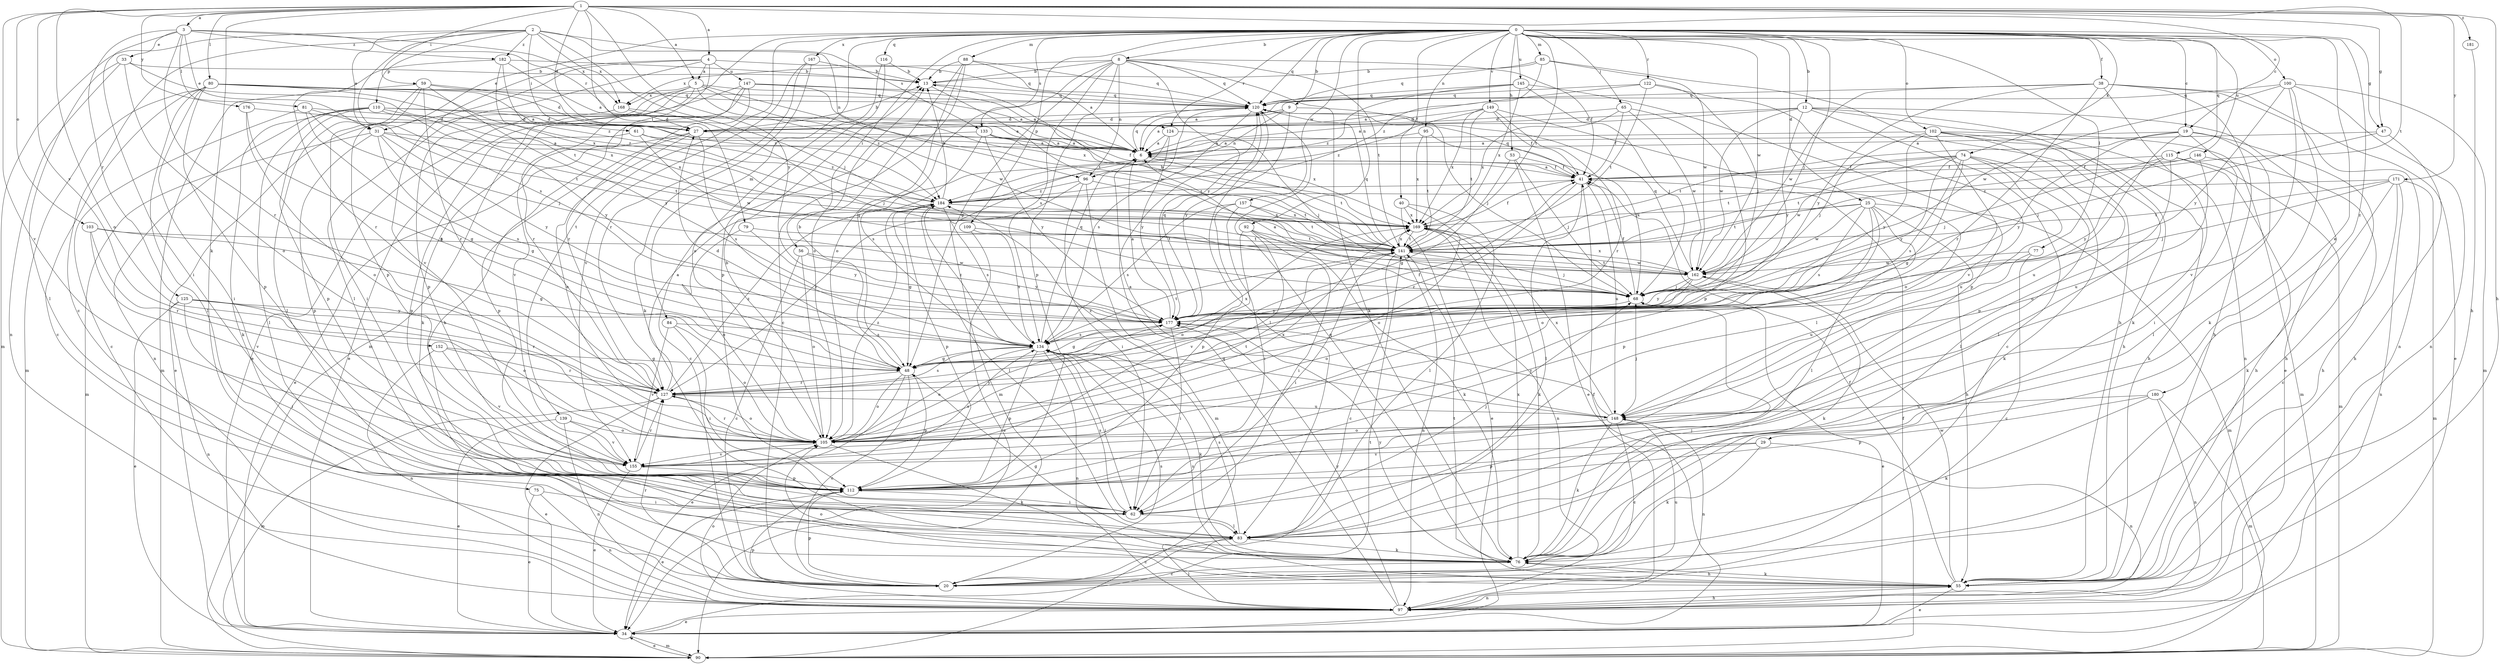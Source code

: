 strict digraph  {
0;
1;
2;
3;
4;
5;
6;
8;
9;
12;
13;
19;
20;
25;
27;
29;
31;
33;
34;
38;
40;
41;
47;
48;
53;
55;
56;
59;
61;
62;
65;
68;
74;
75;
76;
77;
79;
80;
81;
83;
84;
85;
88;
90;
92;
95;
96;
97;
100;
102;
103;
105;
109;
110;
112;
115;
116;
120;
122;
124;
125;
127;
133;
134;
139;
141;
145;
146;
147;
148;
149;
152;
155;
157;
162;
167;
168;
169;
171;
176;
177;
180;
181;
182;
184;
0 -> 8  [label=b];
0 -> 9  [label=b];
0 -> 12  [label=b];
0 -> 19  [label=c];
0 -> 25  [label=d];
0 -> 29  [label=e];
0 -> 31  [label=e];
0 -> 38  [label=f];
0 -> 40  [label=f];
0 -> 47  [label=g];
0 -> 53  [label=h];
0 -> 56  [label=i];
0 -> 65  [label=j];
0 -> 68  [label=j];
0 -> 74  [label=k];
0 -> 77  [label=l];
0 -> 84  [label=m];
0 -> 85  [label=m];
0 -> 88  [label=m];
0 -> 90  [label=m];
0 -> 92  [label=n];
0 -> 95  [label=n];
0 -> 100  [label=o];
0 -> 102  [label=o];
0 -> 109  [label=p];
0 -> 115  [label=q];
0 -> 116  [label=q];
0 -> 120  [label=q];
0 -> 122  [label=r];
0 -> 124  [label=r];
0 -> 133  [label=s];
0 -> 139  [label=t];
0 -> 141  [label=t];
0 -> 145  [label=u];
0 -> 146  [label=u];
0 -> 149  [label=v];
0 -> 157  [label=w];
0 -> 162  [label=w];
0 -> 167  [label=x];
0 -> 180  [label=z];
1 -> 3  [label=a];
1 -> 4  [label=a];
1 -> 5  [label=a];
1 -> 19  [label=c];
1 -> 27  [label=d];
1 -> 47  [label=g];
1 -> 55  [label=h];
1 -> 59  [label=i];
1 -> 75  [label=k];
1 -> 79  [label=l];
1 -> 80  [label=l];
1 -> 103  [label=o];
1 -> 105  [label=o];
1 -> 141  [label=t];
1 -> 152  [label=v];
1 -> 155  [label=v];
1 -> 171  [label=y];
1 -> 176  [label=y];
1 -> 177  [label=y];
1 -> 181  [label=z];
2 -> 20  [label=c];
2 -> 31  [label=e];
2 -> 61  [label=i];
2 -> 68  [label=j];
2 -> 90  [label=m];
2 -> 96  [label=n];
2 -> 110  [label=p];
2 -> 133  [label=s];
2 -> 134  [label=s];
2 -> 168  [label=x];
2 -> 182  [label=z];
3 -> 31  [label=e];
3 -> 33  [label=e];
3 -> 62  [label=i];
3 -> 81  [label=l];
3 -> 124  [label=r];
3 -> 125  [label=r];
3 -> 127  [label=r];
3 -> 168  [label=x];
3 -> 182  [label=z];
4 -> 5  [label=a];
4 -> 55  [label=h];
4 -> 83  [label=l];
4 -> 112  [label=p];
4 -> 120  [label=q];
4 -> 147  [label=u];
4 -> 155  [label=v];
5 -> 6  [label=a];
5 -> 34  [label=e];
5 -> 112  [label=p];
5 -> 127  [label=r];
5 -> 141  [label=t];
5 -> 162  [label=w];
5 -> 168  [label=x];
5 -> 184  [label=z];
6 -> 41  [label=f];
6 -> 120  [label=q];
6 -> 141  [label=t];
8 -> 13  [label=b];
8 -> 41  [label=f];
8 -> 48  [label=g];
8 -> 76  [label=k];
8 -> 96  [label=n];
8 -> 105  [label=o];
8 -> 112  [label=p];
8 -> 120  [label=q];
8 -> 134  [label=s];
8 -> 141  [label=t];
8 -> 168  [label=x];
8 -> 177  [label=y];
9 -> 6  [label=a];
9 -> 27  [label=d];
9 -> 68  [label=j];
9 -> 96  [label=n];
9 -> 177  [label=y];
12 -> 6  [label=a];
12 -> 20  [label=c];
12 -> 27  [label=d];
12 -> 34  [label=e];
12 -> 55  [label=h];
12 -> 97  [label=n];
12 -> 162  [label=w];
12 -> 177  [label=y];
13 -> 120  [label=q];
13 -> 162  [label=w];
19 -> 6  [label=a];
19 -> 55  [label=h];
19 -> 62  [label=i];
19 -> 83  [label=l];
19 -> 141  [label=t];
19 -> 148  [label=u];
19 -> 177  [label=y];
20 -> 112  [label=p];
20 -> 127  [label=r];
20 -> 134  [label=s];
20 -> 148  [label=u];
25 -> 55  [label=h];
25 -> 83  [label=l];
25 -> 90  [label=m];
25 -> 105  [label=o];
25 -> 112  [label=p];
25 -> 134  [label=s];
25 -> 141  [label=t];
25 -> 162  [label=w];
25 -> 169  [label=x];
27 -> 6  [label=a];
27 -> 13  [label=b];
27 -> 34  [label=e];
27 -> 105  [label=o];
27 -> 112  [label=p];
27 -> 134  [label=s];
29 -> 76  [label=k];
29 -> 97  [label=n];
29 -> 112  [label=p];
29 -> 155  [label=v];
31 -> 6  [label=a];
31 -> 48  [label=g];
31 -> 90  [label=m];
31 -> 112  [label=p];
31 -> 134  [label=s];
31 -> 141  [label=t];
31 -> 177  [label=y];
33 -> 13  [label=b];
33 -> 83  [label=l];
33 -> 97  [label=n];
33 -> 105  [label=o];
33 -> 141  [label=t];
34 -> 90  [label=m];
34 -> 141  [label=t];
38 -> 34  [label=e];
38 -> 55  [label=h];
38 -> 76  [label=k];
38 -> 97  [label=n];
38 -> 120  [label=q];
38 -> 127  [label=r];
38 -> 162  [label=w];
38 -> 177  [label=y];
40 -> 34  [label=e];
40 -> 83  [label=l];
40 -> 105  [label=o];
40 -> 169  [label=x];
41 -> 6  [label=a];
41 -> 83  [label=l];
41 -> 120  [label=q];
41 -> 127  [label=r];
41 -> 148  [label=u];
41 -> 184  [label=z];
47 -> 6  [label=a];
47 -> 55  [label=h];
47 -> 68  [label=j];
48 -> 13  [label=b];
48 -> 20  [label=c];
48 -> 27  [label=d];
48 -> 34  [label=e];
48 -> 41  [label=f];
48 -> 105  [label=o];
48 -> 112  [label=p];
48 -> 127  [label=r];
48 -> 169  [label=x];
53 -> 34  [label=e];
53 -> 41  [label=f];
53 -> 48  [label=g];
53 -> 68  [label=j];
55 -> 34  [label=e];
55 -> 41  [label=f];
55 -> 76  [label=k];
55 -> 97  [label=n];
55 -> 105  [label=o];
55 -> 134  [label=s];
55 -> 141  [label=t];
55 -> 162  [label=w];
56 -> 20  [label=c];
56 -> 105  [label=o];
56 -> 162  [label=w];
56 -> 177  [label=y];
59 -> 62  [label=i];
59 -> 83  [label=l];
59 -> 90  [label=m];
59 -> 120  [label=q];
59 -> 127  [label=r];
59 -> 177  [label=y];
59 -> 184  [label=z];
61 -> 6  [label=a];
61 -> 112  [label=p];
61 -> 162  [label=w];
61 -> 184  [label=z];
62 -> 68  [label=j];
62 -> 83  [label=l];
62 -> 134  [label=s];
65 -> 27  [label=d];
65 -> 41  [label=f];
65 -> 112  [label=p];
65 -> 162  [label=w];
65 -> 169  [label=x];
68 -> 6  [label=a];
68 -> 34  [label=e];
68 -> 41  [label=f];
68 -> 177  [label=y];
74 -> 41  [label=f];
74 -> 48  [label=g];
74 -> 76  [label=k];
74 -> 83  [label=l];
74 -> 134  [label=s];
74 -> 141  [label=t];
74 -> 148  [label=u];
74 -> 162  [label=w];
74 -> 177  [label=y];
75 -> 34  [label=e];
75 -> 62  [label=i];
75 -> 97  [label=n];
76 -> 20  [label=c];
76 -> 48  [label=g];
76 -> 55  [label=h];
76 -> 68  [label=j];
76 -> 120  [label=q];
76 -> 169  [label=x];
76 -> 177  [label=y];
77 -> 20  [label=c];
77 -> 148  [label=u];
77 -> 162  [label=w];
79 -> 105  [label=o];
79 -> 141  [label=t];
79 -> 177  [label=y];
80 -> 6  [label=a];
80 -> 20  [label=c];
80 -> 27  [label=d];
80 -> 62  [label=i];
80 -> 83  [label=l];
80 -> 90  [label=m];
80 -> 112  [label=p];
80 -> 120  [label=q];
80 -> 169  [label=x];
80 -> 184  [label=z];
81 -> 20  [label=c];
81 -> 27  [label=d];
81 -> 48  [label=g];
81 -> 68  [label=j];
81 -> 141  [label=t];
83 -> 20  [label=c];
83 -> 76  [label=k];
83 -> 134  [label=s];
84 -> 62  [label=i];
84 -> 105  [label=o];
84 -> 134  [label=s];
84 -> 155  [label=v];
85 -> 13  [label=b];
85 -> 55  [label=h];
85 -> 120  [label=q];
85 -> 162  [label=w];
85 -> 184  [label=z];
88 -> 6  [label=a];
88 -> 13  [label=b];
88 -> 20  [label=c];
88 -> 48  [label=g];
88 -> 105  [label=o];
88 -> 120  [label=q];
90 -> 34  [label=e];
90 -> 41  [label=f];
92 -> 62  [label=i];
92 -> 76  [label=k];
92 -> 105  [label=o];
92 -> 141  [label=t];
92 -> 155  [label=v];
95 -> 6  [label=a];
95 -> 68  [label=j];
95 -> 141  [label=t];
95 -> 169  [label=x];
96 -> 62  [label=i];
96 -> 90  [label=m];
96 -> 127  [label=r];
96 -> 141  [label=t];
96 -> 184  [label=z];
97 -> 34  [label=e];
97 -> 41  [label=f];
97 -> 55  [label=h];
97 -> 83  [label=l];
97 -> 105  [label=o];
97 -> 112  [label=p];
97 -> 120  [label=q];
97 -> 177  [label=y];
100 -> 76  [label=k];
100 -> 90  [label=m];
100 -> 97  [label=n];
100 -> 120  [label=q];
100 -> 155  [label=v];
100 -> 162  [label=w];
100 -> 177  [label=y];
102 -> 6  [label=a];
102 -> 55  [label=h];
102 -> 68  [label=j];
102 -> 83  [label=l];
102 -> 90  [label=m];
102 -> 105  [label=o];
102 -> 112  [label=p];
102 -> 177  [label=y];
103 -> 48  [label=g];
103 -> 127  [label=r];
103 -> 141  [label=t];
103 -> 155  [label=v];
105 -> 13  [label=b];
105 -> 76  [label=k];
105 -> 127  [label=r];
105 -> 141  [label=t];
105 -> 155  [label=v];
105 -> 169  [label=x];
105 -> 177  [label=y];
105 -> 184  [label=z];
109 -> 34  [label=e];
109 -> 134  [label=s];
109 -> 141  [label=t];
110 -> 6  [label=a];
110 -> 27  [label=d];
110 -> 76  [label=k];
110 -> 83  [label=l];
110 -> 97  [label=n];
110 -> 112  [label=p];
110 -> 169  [label=x];
110 -> 177  [label=y];
112 -> 34  [label=e];
112 -> 62  [label=i];
115 -> 41  [label=f];
115 -> 55  [label=h];
115 -> 68  [label=j];
115 -> 90  [label=m];
115 -> 105  [label=o];
115 -> 177  [label=y];
116 -> 13  [label=b];
116 -> 105  [label=o];
116 -> 112  [label=p];
120 -> 27  [label=d];
120 -> 83  [label=l];
120 -> 134  [label=s];
122 -> 6  [label=a];
122 -> 68  [label=j];
122 -> 120  [label=q];
122 -> 141  [label=t];
122 -> 155  [label=v];
124 -> 6  [label=a];
124 -> 68  [label=j];
124 -> 90  [label=m];
124 -> 177  [label=y];
125 -> 34  [label=e];
125 -> 62  [label=i];
125 -> 97  [label=n];
125 -> 105  [label=o];
125 -> 127  [label=r];
125 -> 177  [label=y];
127 -> 6  [label=a];
127 -> 34  [label=e];
127 -> 90  [label=m];
127 -> 105  [label=o];
127 -> 134  [label=s];
127 -> 148  [label=u];
127 -> 184  [label=z];
133 -> 6  [label=a];
133 -> 20  [label=c];
133 -> 41  [label=f];
133 -> 134  [label=s];
133 -> 169  [label=x];
133 -> 177  [label=y];
134 -> 48  [label=g];
134 -> 62  [label=i];
134 -> 76  [label=k];
134 -> 97  [label=n];
134 -> 105  [label=o];
134 -> 112  [label=p];
134 -> 120  [label=q];
134 -> 141  [label=t];
134 -> 184  [label=z];
139 -> 34  [label=e];
139 -> 97  [label=n];
139 -> 105  [label=o];
139 -> 155  [label=v];
141 -> 13  [label=b];
141 -> 20  [label=c];
141 -> 62  [label=i];
141 -> 68  [label=j];
141 -> 97  [label=n];
141 -> 120  [label=q];
141 -> 162  [label=w];
141 -> 169  [label=x];
145 -> 6  [label=a];
145 -> 68  [label=j];
145 -> 112  [label=p];
145 -> 120  [label=q];
145 -> 169  [label=x];
145 -> 184  [label=z];
146 -> 41  [label=f];
146 -> 55  [label=h];
146 -> 141  [label=t];
146 -> 148  [label=u];
147 -> 6  [label=a];
147 -> 34  [label=e];
147 -> 76  [label=k];
147 -> 120  [label=q];
147 -> 127  [label=r];
147 -> 155  [label=v];
147 -> 169  [label=x];
148 -> 6  [label=a];
148 -> 20  [label=c];
148 -> 68  [label=j];
148 -> 76  [label=k];
148 -> 97  [label=n];
148 -> 105  [label=o];
148 -> 169  [label=x];
148 -> 177  [label=y];
148 -> 184  [label=z];
149 -> 27  [label=d];
149 -> 41  [label=f];
149 -> 83  [label=l];
149 -> 127  [label=r];
149 -> 141  [label=t];
149 -> 169  [label=x];
149 -> 184  [label=z];
152 -> 48  [label=g];
152 -> 97  [label=n];
152 -> 127  [label=r];
152 -> 155  [label=v];
155 -> 34  [label=e];
155 -> 112  [label=p];
155 -> 127  [label=r];
155 -> 134  [label=s];
157 -> 62  [label=i];
157 -> 112  [label=p];
157 -> 134  [label=s];
157 -> 141  [label=t];
157 -> 169  [label=x];
162 -> 68  [label=j];
162 -> 76  [label=k];
162 -> 105  [label=o];
162 -> 120  [label=q];
162 -> 141  [label=t];
162 -> 169  [label=x];
162 -> 177  [label=y];
167 -> 13  [label=b];
167 -> 76  [label=k];
167 -> 127  [label=r];
167 -> 155  [label=v];
168 -> 27  [label=d];
168 -> 34  [label=e];
168 -> 68  [label=j];
169 -> 41  [label=f];
169 -> 76  [label=k];
169 -> 97  [label=n];
169 -> 141  [label=t];
171 -> 20  [label=c];
171 -> 68  [label=j];
171 -> 76  [label=k];
171 -> 90  [label=m];
171 -> 97  [label=n];
171 -> 141  [label=t];
171 -> 184  [label=z];
176 -> 27  [label=d];
176 -> 48  [label=g];
176 -> 105  [label=o];
177 -> 6  [label=a];
177 -> 48  [label=g];
177 -> 62  [label=i];
177 -> 120  [label=q];
177 -> 134  [label=s];
180 -> 76  [label=k];
180 -> 90  [label=m];
180 -> 97  [label=n];
180 -> 112  [label=p];
180 -> 148  [label=u];
181 -> 55  [label=h];
182 -> 6  [label=a];
182 -> 13  [label=b];
182 -> 127  [label=r];
182 -> 169  [label=x];
182 -> 184  [label=z];
184 -> 13  [label=b];
184 -> 48  [label=g];
184 -> 83  [label=l];
184 -> 112  [label=p];
184 -> 134  [label=s];
184 -> 169  [label=x];
}
